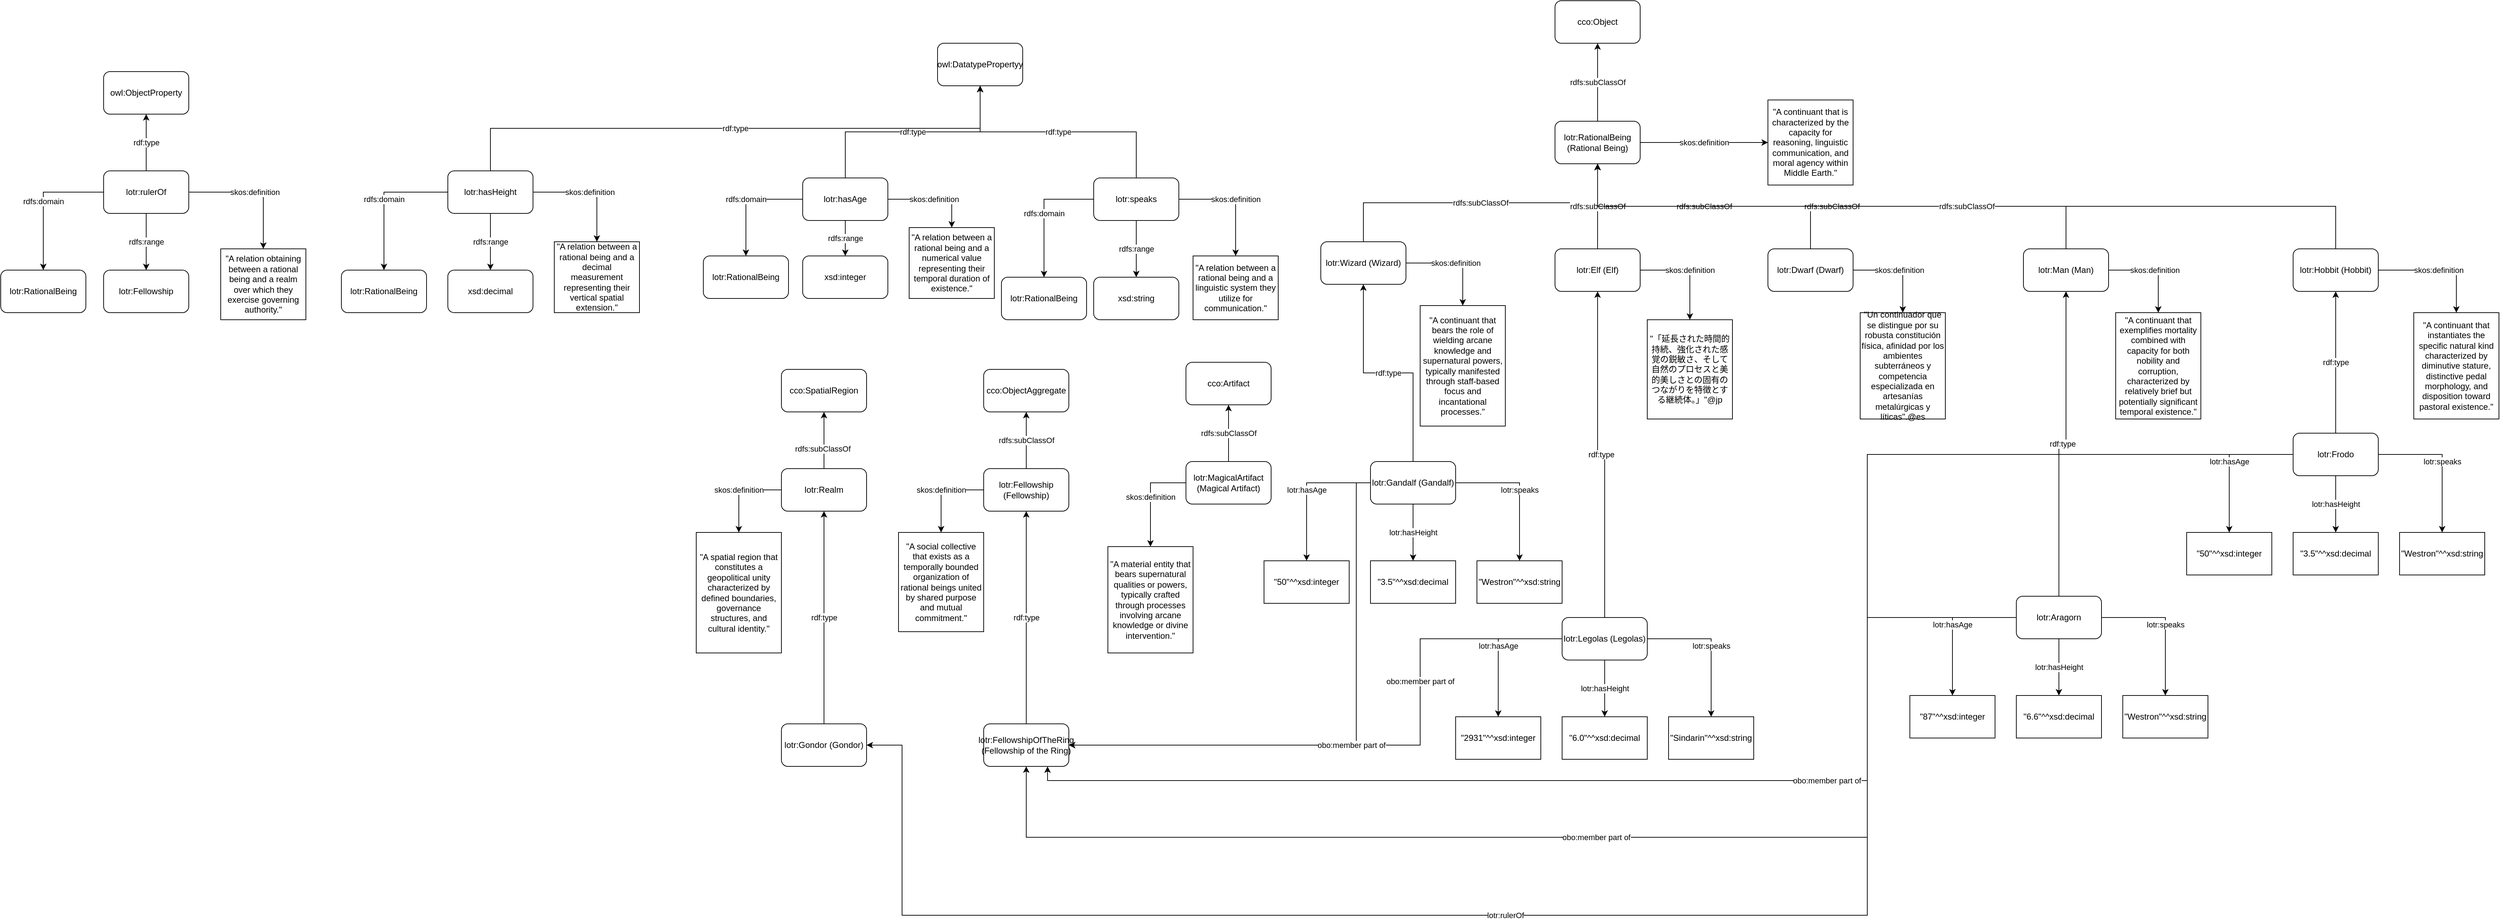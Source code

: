 <mxfile version="28.0.6">
  <diagram name="Page-1" id="mm6VfMoU3egLx-968ERl">
    <mxGraphModel dx="3962" dy="845" grid="1" gridSize="10" guides="1" tooltips="1" connect="1" arrows="1" fold="1" page="1" pageScale="1" pageWidth="850" pageHeight="1100" math="0" shadow="0">
      <root>
        <mxCell id="0" />
        <mxCell id="1" parent="0" />
        <mxCell id="GFoEZNSDL_4xpxpBIgon-6" value="rdfs:subClassOf" style="edgeStyle=orthogonalEdgeStyle;rounded=0;orthogonalLoop=1;jettySize=auto;html=1;entryX=0.5;entryY=1;entryDx=0;entryDy=0;" parent="1" source="GFoEZNSDL_4xpxpBIgon-5" target="GFoEZNSDL_4xpxpBIgon-37" edge="1">
          <mxGeometry relative="1" as="geometry">
            <mxPoint x="340" y="170" as="targetPoint" />
          </mxGeometry>
        </mxCell>
        <mxCell id="GFoEZNSDL_4xpxpBIgon-55" value="skos:definition" style="edgeStyle=orthogonalEdgeStyle;rounded=0;orthogonalLoop=1;jettySize=auto;html=1;entryX=0;entryY=0.5;entryDx=0;entryDy=0;" parent="1" source="GFoEZNSDL_4xpxpBIgon-5" target="GFoEZNSDL_4xpxpBIgon-56" edge="1">
          <mxGeometry relative="1" as="geometry">
            <mxPoint x="550" y="280" as="targetPoint" />
          </mxGeometry>
        </mxCell>
        <mxCell id="GFoEZNSDL_4xpxpBIgon-5" value="lotr:RationalBeing (Rational Being)" style="rounded=1;whiteSpace=wrap;html=1;" parent="1" vertex="1">
          <mxGeometry x="280" y="250" width="120" height="60" as="geometry" />
        </mxCell>
        <mxCell id="GFoEZNSDL_4xpxpBIgon-16" value="rdfs:subClassOf" style="edgeStyle=orthogonalEdgeStyle;rounded=0;orthogonalLoop=1;jettySize=auto;html=1;exitX=0.5;exitY=0;exitDx=0;exitDy=0;entryX=0.5;entryY=1;entryDx=0;entryDy=0;" parent="1" source="GFoEZNSDL_4xpxpBIgon-11" target="GFoEZNSDL_4xpxpBIgon-5" edge="1">
          <mxGeometry relative="1" as="geometry" />
        </mxCell>
        <mxCell id="GFoEZNSDL_4xpxpBIgon-58" value="skos:definition" style="edgeStyle=orthogonalEdgeStyle;rounded=0;orthogonalLoop=1;jettySize=auto;html=1;exitX=1;exitY=0.5;exitDx=0;exitDy=0;entryX=0.5;entryY=0;entryDx=0;entryDy=0;" parent="1" source="GFoEZNSDL_4xpxpBIgon-11" target="GFoEZNSDL_4xpxpBIgon-57" edge="1">
          <mxGeometry relative="1" as="geometry" />
        </mxCell>
        <mxCell id="GFoEZNSDL_4xpxpBIgon-11" value="lotr:Wizard (Wizard)" style="rounded=1;whiteSpace=wrap;html=1;" parent="1" vertex="1">
          <mxGeometry x="-50" y="420" width="120" height="60" as="geometry" />
        </mxCell>
        <mxCell id="GFoEZNSDL_4xpxpBIgon-15" value="rdfs:subClassOf" style="edgeStyle=orthogonalEdgeStyle;rounded=0;orthogonalLoop=1;jettySize=auto;html=1;exitX=0.5;exitY=0;exitDx=0;exitDy=0;entryX=0.5;entryY=1;entryDx=0;entryDy=0;" parent="1" source="GFoEZNSDL_4xpxpBIgon-13" target="GFoEZNSDL_4xpxpBIgon-5" edge="1">
          <mxGeometry relative="1" as="geometry" />
        </mxCell>
        <mxCell id="GFoEZNSDL_4xpxpBIgon-60" value="skos:definition" style="edgeStyle=orthogonalEdgeStyle;rounded=0;orthogonalLoop=1;jettySize=auto;html=1;exitX=1;exitY=0.5;exitDx=0;exitDy=0;entryX=0.5;entryY=0;entryDx=0;entryDy=0;" parent="1" source="GFoEZNSDL_4xpxpBIgon-13" target="GFoEZNSDL_4xpxpBIgon-59" edge="1">
          <mxGeometry relative="1" as="geometry" />
        </mxCell>
        <mxCell id="GFoEZNSDL_4xpxpBIgon-171" value="rdf:type" style="edgeStyle=orthogonalEdgeStyle;rounded=0;orthogonalLoop=1;jettySize=auto;html=1;exitX=0.5;exitY=0;exitDx=0;exitDy=0;entryX=0.5;entryY=1;entryDx=0;entryDy=0;" parent="1" source="GFoEZNSDL_4xpxpBIgon-152" target="GFoEZNSDL_4xpxpBIgon-13" edge="1">
          <mxGeometry relative="1" as="geometry" />
        </mxCell>
        <mxCell id="GFoEZNSDL_4xpxpBIgon-13" value="lotr:Elf (Elf)" style="rounded=1;whiteSpace=wrap;html=1;" parent="1" vertex="1">
          <mxGeometry x="280" y="430" width="120" height="60" as="geometry" />
        </mxCell>
        <mxCell id="GFoEZNSDL_4xpxpBIgon-24" value="rdfs:subClassOf" style="edgeStyle=orthogonalEdgeStyle;rounded=0;orthogonalLoop=1;jettySize=auto;html=1;exitX=0.5;exitY=0;exitDx=0;exitDy=0;entryX=0.5;entryY=1;entryDx=0;entryDy=0;" parent="1" source="GFoEZNSDL_4xpxpBIgon-18" target="GFoEZNSDL_4xpxpBIgon-5" edge="1">
          <mxGeometry relative="1" as="geometry" />
        </mxCell>
        <mxCell id="GFoEZNSDL_4xpxpBIgon-62" value="skos:definition" style="edgeStyle=orthogonalEdgeStyle;rounded=0;orthogonalLoop=1;jettySize=auto;html=1;exitX=1;exitY=0.5;exitDx=0;exitDy=0;entryX=0.5;entryY=0;entryDx=0;entryDy=0;" parent="1" source="GFoEZNSDL_4xpxpBIgon-18" target="GFoEZNSDL_4xpxpBIgon-61" edge="1">
          <mxGeometry relative="1" as="geometry" />
        </mxCell>
        <mxCell id="GFoEZNSDL_4xpxpBIgon-18" value="lotr:Dwarf (Dwarf)" style="rounded=1;whiteSpace=wrap;html=1;" parent="1" vertex="1">
          <mxGeometry x="580" y="430" width="120" height="60" as="geometry" />
        </mxCell>
        <mxCell id="GFoEZNSDL_4xpxpBIgon-25" value="rdfs:subClassOf" style="edgeStyle=orthogonalEdgeStyle;rounded=0;orthogonalLoop=1;jettySize=auto;html=1;exitX=0.5;exitY=0;exitDx=0;exitDy=0;entryX=0.5;entryY=1;entryDx=0;entryDy=0;" parent="1" source="GFoEZNSDL_4xpxpBIgon-19" target="GFoEZNSDL_4xpxpBIgon-5" edge="1">
          <mxGeometry relative="1" as="geometry" />
        </mxCell>
        <mxCell id="GFoEZNSDL_4xpxpBIgon-66" value="skos:definition" style="edgeStyle=orthogonalEdgeStyle;rounded=0;orthogonalLoop=1;jettySize=auto;html=1;exitX=1;exitY=0.5;exitDx=0;exitDy=0;entryX=0.5;entryY=0;entryDx=0;entryDy=0;" parent="1" source="GFoEZNSDL_4xpxpBIgon-19" target="GFoEZNSDL_4xpxpBIgon-63" edge="1">
          <mxGeometry relative="1" as="geometry" />
        </mxCell>
        <mxCell id="GFoEZNSDL_4xpxpBIgon-173" value="rdf:type" style="edgeStyle=orthogonalEdgeStyle;rounded=0;orthogonalLoop=1;jettySize=auto;html=1;exitX=0.5;exitY=0;exitDx=0;exitDy=0;entryX=0.5;entryY=1;entryDx=0;entryDy=0;" parent="1" source="GFoEZNSDL_4xpxpBIgon-138" target="GFoEZNSDL_4xpxpBIgon-19" edge="1">
          <mxGeometry relative="1" as="geometry" />
        </mxCell>
        <mxCell id="GFoEZNSDL_4xpxpBIgon-19" value="lotr:Man (Man)" style="rounded=1;whiteSpace=wrap;html=1;" parent="1" vertex="1">
          <mxGeometry x="940" y="430" width="120" height="60" as="geometry" />
        </mxCell>
        <mxCell id="GFoEZNSDL_4xpxpBIgon-40" value="rdfs:subClassOf" style="edgeStyle=orthogonalEdgeStyle;rounded=0;orthogonalLoop=1;jettySize=auto;html=1;" parent="1" source="GFoEZNSDL_4xpxpBIgon-20" target="GFoEZNSDL_4xpxpBIgon-39" edge="1">
          <mxGeometry relative="1" as="geometry" />
        </mxCell>
        <mxCell id="GFoEZNSDL_4xpxpBIgon-72" value="skos:definition" style="edgeStyle=orthogonalEdgeStyle;rounded=0;orthogonalLoop=1;jettySize=auto;html=1;exitX=0;exitY=0.5;exitDx=0;exitDy=0;entryX=0.5;entryY=0;entryDx=0;entryDy=0;" parent="1" source="GFoEZNSDL_4xpxpBIgon-20" target="GFoEZNSDL_4xpxpBIgon-70" edge="1">
          <mxGeometry relative="1" as="geometry" />
        </mxCell>
        <mxCell id="GFoEZNSDL_4xpxpBIgon-164" value="rdf:type" style="edgeStyle=orthogonalEdgeStyle;rounded=0;orthogonalLoop=1;jettySize=auto;html=1;" parent="1" source="GFoEZNSDL_4xpxpBIgon-163" target="GFoEZNSDL_4xpxpBIgon-20" edge="1">
          <mxGeometry relative="1" as="geometry" />
        </mxCell>
        <mxCell id="GFoEZNSDL_4xpxpBIgon-20" value="lotr:Fellowship (Fellowship)" style="rounded=1;whiteSpace=wrap;html=1;" parent="1" vertex="1">
          <mxGeometry x="-525" y="740" width="120" height="60" as="geometry" />
        </mxCell>
        <mxCell id="GFoEZNSDL_4xpxpBIgon-42" value="rdfs:subClassOf" style="edgeStyle=orthogonalEdgeStyle;rounded=0;orthogonalLoop=1;jettySize=auto;html=1;" parent="1" source="GFoEZNSDL_4xpxpBIgon-21" target="GFoEZNSDL_4xpxpBIgon-41" edge="1">
          <mxGeometry relative="1" as="geometry" />
        </mxCell>
        <mxCell id="GFoEZNSDL_4xpxpBIgon-74" value="skos:definition" style="edgeStyle=orthogonalEdgeStyle;rounded=0;orthogonalLoop=1;jettySize=auto;html=1;exitX=0;exitY=0.5;exitDx=0;exitDy=0;entryX=0.5;entryY=0;entryDx=0;entryDy=0;" parent="1" source="GFoEZNSDL_4xpxpBIgon-21" target="GFoEZNSDL_4xpxpBIgon-73" edge="1">
          <mxGeometry relative="1" as="geometry" />
        </mxCell>
        <mxCell id="GFoEZNSDL_4xpxpBIgon-21" value="lotr:MagicalArtifact (Magical Artifact)" style="rounded=1;whiteSpace=wrap;html=1;" parent="1" vertex="1">
          <mxGeometry x="-240" y="730" width="120" height="60" as="geometry" />
        </mxCell>
        <mxCell id="GFoEZNSDL_4xpxpBIgon-85" value="skos:definition" style="edgeStyle=orthogonalEdgeStyle;rounded=0;orthogonalLoop=1;jettySize=auto;html=1;" parent="1" source="GFoEZNSDL_4xpxpBIgon-26" target="GFoEZNSDL_4xpxpBIgon-84" edge="1">
          <mxGeometry relative="1" as="geometry" />
        </mxCell>
        <mxCell id="GFoEZNSDL_4xpxpBIgon-107" value="rdfs:range" style="edgeStyle=orthogonalEdgeStyle;rounded=0;orthogonalLoop=1;jettySize=auto;html=1;" parent="1" source="GFoEZNSDL_4xpxpBIgon-26" target="GFoEZNSDL_4xpxpBIgon-106" edge="1">
          <mxGeometry relative="1" as="geometry" />
        </mxCell>
        <mxCell id="GFoEZNSDL_4xpxpBIgon-108" value="rdfs:domain" style="edgeStyle=orthogonalEdgeStyle;rounded=0;orthogonalLoop=1;jettySize=auto;html=1;exitX=0;exitY=0.5;exitDx=0;exitDy=0;entryX=0.5;entryY=0;entryDx=0;entryDy=0;" parent="1" source="GFoEZNSDL_4xpxpBIgon-26" target="GFoEZNSDL_4xpxpBIgon-105" edge="1">
          <mxGeometry relative="1" as="geometry" />
        </mxCell>
        <mxCell id="GFoEZNSDL_4xpxpBIgon-110" value="rdf:type" style="edgeStyle=orthogonalEdgeStyle;rounded=0;orthogonalLoop=1;jettySize=auto;html=1;exitX=0.5;exitY=0;exitDx=0;exitDy=0;entryX=0.5;entryY=1;entryDx=0;entryDy=0;" parent="1" source="GFoEZNSDL_4xpxpBIgon-26" target="GFoEZNSDL_4xpxpBIgon-27" edge="1">
          <mxGeometry relative="1" as="geometry" />
        </mxCell>
        <mxCell id="GFoEZNSDL_4xpxpBIgon-26" value="lotr:hasAge" style="rounded=1;whiteSpace=wrap;html=1;" parent="1" vertex="1">
          <mxGeometry x="-780" y="330" width="120" height="60" as="geometry" />
        </mxCell>
        <mxCell id="GFoEZNSDL_4xpxpBIgon-27" value="owl:DatatypePropertyy" style="rounded=1;whiteSpace=wrap;html=1;" parent="1" vertex="1">
          <mxGeometry x="-590" y="140" width="120" height="60" as="geometry" />
        </mxCell>
        <mxCell id="GFoEZNSDL_4xpxpBIgon-30" value="rdf:type" style="edgeStyle=orthogonalEdgeStyle;rounded=0;orthogonalLoop=1;jettySize=auto;html=1;exitX=0.5;exitY=0;exitDx=0;exitDy=0;entryX=0.5;entryY=1;entryDx=0;entryDy=0;" parent="1" source="GFoEZNSDL_4xpxpBIgon-29" target="GFoEZNSDL_4xpxpBIgon-27" edge="1">
          <mxGeometry relative="1" as="geometry" />
        </mxCell>
        <mxCell id="GFoEZNSDL_4xpxpBIgon-95" value="skos:definition" style="edgeStyle=orthogonalEdgeStyle;rounded=0;orthogonalLoop=1;jettySize=auto;html=1;" parent="1" source="GFoEZNSDL_4xpxpBIgon-29" target="GFoEZNSDL_4xpxpBIgon-90" edge="1">
          <mxGeometry relative="1" as="geometry" />
        </mxCell>
        <mxCell id="GFoEZNSDL_4xpxpBIgon-102" value="rdfs:domain" style="edgeStyle=orthogonalEdgeStyle;rounded=0;orthogonalLoop=1;jettySize=auto;html=1;exitX=0;exitY=0.5;exitDx=0;exitDy=0;entryX=0.5;entryY=0;entryDx=0;entryDy=0;" parent="1" source="GFoEZNSDL_4xpxpBIgon-29" target="GFoEZNSDL_4xpxpBIgon-100" edge="1">
          <mxGeometry relative="1" as="geometry" />
        </mxCell>
        <mxCell id="GFoEZNSDL_4xpxpBIgon-104" value="rdfs:range" style="edgeStyle=orthogonalEdgeStyle;rounded=0;orthogonalLoop=1;jettySize=auto;html=1;" parent="1" source="GFoEZNSDL_4xpxpBIgon-29" target="GFoEZNSDL_4xpxpBIgon-103" edge="1">
          <mxGeometry relative="1" as="geometry" />
        </mxCell>
        <mxCell id="GFoEZNSDL_4xpxpBIgon-29" value="lotr:hasHeight" style="rounded=1;whiteSpace=wrap;html=1;" parent="1" vertex="1">
          <mxGeometry x="-1280" y="320" width="120" height="60" as="geometry" />
        </mxCell>
        <mxCell id="GFoEZNSDL_4xpxpBIgon-32" value="rdf:type" style="edgeStyle=orthogonalEdgeStyle;rounded=0;orthogonalLoop=1;jettySize=auto;html=1;exitX=0.5;exitY=0;exitDx=0;exitDy=0;entryX=0.5;entryY=1;entryDx=0;entryDy=0;" parent="1" source="GFoEZNSDL_4xpxpBIgon-31" target="GFoEZNSDL_4xpxpBIgon-27" edge="1">
          <mxGeometry relative="1" as="geometry" />
        </mxCell>
        <mxCell id="GFoEZNSDL_4xpxpBIgon-97" value="skos:definition" style="edgeStyle=orthogonalEdgeStyle;rounded=0;orthogonalLoop=1;jettySize=auto;html=1;" parent="1" source="GFoEZNSDL_4xpxpBIgon-31" target="GFoEZNSDL_4xpxpBIgon-91" edge="1">
          <mxGeometry relative="1" as="geometry" />
        </mxCell>
        <mxCell id="GFoEZNSDL_4xpxpBIgon-112" value="rdfs:range" style="edgeStyle=orthogonalEdgeStyle;rounded=0;orthogonalLoop=1;jettySize=auto;html=1;" parent="1" source="GFoEZNSDL_4xpxpBIgon-31" target="GFoEZNSDL_4xpxpBIgon-111" edge="1">
          <mxGeometry relative="1" as="geometry" />
        </mxCell>
        <mxCell id="GFoEZNSDL_4xpxpBIgon-114" value="rdfs:domain" style="edgeStyle=orthogonalEdgeStyle;rounded=0;orthogonalLoop=1;jettySize=auto;html=1;" parent="1" source="GFoEZNSDL_4xpxpBIgon-31" target="GFoEZNSDL_4xpxpBIgon-113" edge="1">
          <mxGeometry relative="1" as="geometry" />
        </mxCell>
        <mxCell id="GFoEZNSDL_4xpxpBIgon-31" value="lotr:speaks" style="rounded=1;whiteSpace=wrap;html=1;" parent="1" vertex="1">
          <mxGeometry x="-370" y="330" width="120" height="60" as="geometry" />
        </mxCell>
        <mxCell id="GFoEZNSDL_4xpxpBIgon-35" value="owl:ObjectProperty" style="rounded=1;whiteSpace=wrap;html=1;" parent="1" vertex="1">
          <mxGeometry x="-1765" y="180" width="120" height="60" as="geometry" />
        </mxCell>
        <mxCell id="GFoEZNSDL_4xpxpBIgon-37" value="cco:Object" style="rounded=1;whiteSpace=wrap;html=1;" parent="1" vertex="1">
          <mxGeometry x="280" y="80" width="120" height="60" as="geometry" />
        </mxCell>
        <mxCell id="GFoEZNSDL_4xpxpBIgon-39" value="cco:ObjectAggregate" style="rounded=1;whiteSpace=wrap;html=1;" parent="1" vertex="1">
          <mxGeometry x="-525" y="600" width="120" height="60" as="geometry" />
        </mxCell>
        <mxCell id="GFoEZNSDL_4xpxpBIgon-41" value="cco:Artifact" style="rounded=1;whiteSpace=wrap;html=1;" parent="1" vertex="1">
          <mxGeometry x="-240" y="590" width="120" height="60" as="geometry" />
        </mxCell>
        <mxCell id="GFoEZNSDL_4xpxpBIgon-44" value="rdf:type" style="edgeStyle=orthogonalEdgeStyle;rounded=0;orthogonalLoop=1;jettySize=auto;html=1;" parent="1" source="GFoEZNSDL_4xpxpBIgon-43" target="GFoEZNSDL_4xpxpBIgon-35" edge="1">
          <mxGeometry relative="1" as="geometry" />
        </mxCell>
        <mxCell id="GFoEZNSDL_4xpxpBIgon-94" value="skos:definition" style="edgeStyle=orthogonalEdgeStyle;rounded=0;orthogonalLoop=1;jettySize=auto;html=1;" parent="1" source="GFoEZNSDL_4xpxpBIgon-43" target="GFoEZNSDL_4xpxpBIgon-93" edge="1">
          <mxGeometry relative="1" as="geometry" />
        </mxCell>
        <mxCell id="GFoEZNSDL_4xpxpBIgon-116" value="rdfs:domain" style="edgeStyle=orthogonalEdgeStyle;rounded=0;orthogonalLoop=1;jettySize=auto;html=1;" parent="1" source="GFoEZNSDL_4xpxpBIgon-43" target="GFoEZNSDL_4xpxpBIgon-115" edge="1">
          <mxGeometry relative="1" as="geometry" />
        </mxCell>
        <mxCell id="GFoEZNSDL_4xpxpBIgon-118" value="rdfs:range" style="edgeStyle=orthogonalEdgeStyle;rounded=0;orthogonalLoop=1;jettySize=auto;html=1;" parent="1" source="GFoEZNSDL_4xpxpBIgon-43" target="GFoEZNSDL_4xpxpBIgon-117" edge="1">
          <mxGeometry relative="1" as="geometry" />
        </mxCell>
        <mxCell id="GFoEZNSDL_4xpxpBIgon-43" value="lotr:rulerOf" style="rounded=1;whiteSpace=wrap;html=1;" parent="1" vertex="1">
          <mxGeometry x="-1765" y="320" width="120" height="60" as="geometry" />
        </mxCell>
        <mxCell id="GFoEZNSDL_4xpxpBIgon-47" value="rdfs:subClassOf" style="edgeStyle=orthogonalEdgeStyle;rounded=0;orthogonalLoop=1;jettySize=auto;html=1;exitX=0.5;exitY=0;exitDx=0;exitDy=0;entryX=0.5;entryY=1;entryDx=0;entryDy=0;" parent="1" source="GFoEZNSDL_4xpxpBIgon-45" target="GFoEZNSDL_4xpxpBIgon-5" edge="1">
          <mxGeometry relative="1" as="geometry" />
        </mxCell>
        <mxCell id="GFoEZNSDL_4xpxpBIgon-68" value="skos:definition" style="edgeStyle=orthogonalEdgeStyle;rounded=0;orthogonalLoop=1;jettySize=auto;html=1;exitX=1;exitY=0.5;exitDx=0;exitDy=0;entryX=0.5;entryY=0;entryDx=0;entryDy=0;" parent="1" source="GFoEZNSDL_4xpxpBIgon-45" target="GFoEZNSDL_4xpxpBIgon-67" edge="1">
          <mxGeometry relative="1" as="geometry" />
        </mxCell>
        <mxCell id="GFoEZNSDL_4xpxpBIgon-45" value="lotr:Hobbit (Hobbit)" style="rounded=1;whiteSpace=wrap;html=1;" parent="1" vertex="1">
          <mxGeometry x="1320" y="430" width="120" height="60" as="geometry" />
        </mxCell>
        <mxCell id="GFoEZNSDL_4xpxpBIgon-50" value="rdf:type" style="edgeStyle=orthogonalEdgeStyle;rounded=0;orthogonalLoop=1;jettySize=auto;html=1;" parent="1" source="GFoEZNSDL_4xpxpBIgon-48" target="GFoEZNSDL_4xpxpBIgon-45" edge="1">
          <mxGeometry relative="1" as="geometry" />
        </mxCell>
        <mxCell id="GFoEZNSDL_4xpxpBIgon-122" value="lotr:hasAge" style="edgeStyle=orthogonalEdgeStyle;rounded=0;orthogonalLoop=1;jettySize=auto;html=1;" parent="1" source="GFoEZNSDL_4xpxpBIgon-48" target="GFoEZNSDL_4xpxpBIgon-121" edge="1">
          <mxGeometry relative="1" as="geometry" />
        </mxCell>
        <mxCell id="GFoEZNSDL_4xpxpBIgon-124" value="lotr:hasHeight" style="edgeStyle=orthogonalEdgeStyle;rounded=0;orthogonalLoop=1;jettySize=auto;html=1;entryX=0.5;entryY=0;entryDx=0;entryDy=0;" parent="1" source="GFoEZNSDL_4xpxpBIgon-48" target="GFoEZNSDL_4xpxpBIgon-125" edge="1">
          <mxGeometry relative="1" as="geometry">
            <mxPoint x="1380" y="830" as="targetPoint" />
          </mxGeometry>
        </mxCell>
        <mxCell id="GFoEZNSDL_4xpxpBIgon-127" value="lotr:speaks" style="edgeStyle=orthogonalEdgeStyle;rounded=0;orthogonalLoop=1;jettySize=auto;html=1;" parent="1" source="GFoEZNSDL_4xpxpBIgon-48" target="GFoEZNSDL_4xpxpBIgon-126" edge="1">
          <mxGeometry relative="1" as="geometry" />
        </mxCell>
        <mxCell id="GFoEZNSDL_4xpxpBIgon-179" value="obo:member part of" style="edgeStyle=orthogonalEdgeStyle;rounded=0;orthogonalLoop=1;jettySize=auto;html=1;exitX=0;exitY=0.5;exitDx=0;exitDy=0;entryX=0.75;entryY=1;entryDx=0;entryDy=0;" parent="1" source="GFoEZNSDL_4xpxpBIgon-48" target="GFoEZNSDL_4xpxpBIgon-163" edge="1">
          <mxGeometry relative="1" as="geometry">
            <mxPoint x="-120" y="1240" as="targetPoint" />
            <Array as="points">
              <mxPoint x="720" y="720" />
              <mxPoint x="720" y="1180" />
              <mxPoint x="-435" y="1180" />
            </Array>
          </mxGeometry>
        </mxCell>
        <mxCell id="GFoEZNSDL_4xpxpBIgon-48" value="lotr:Frodo" style="rounded=1;whiteSpace=wrap;html=1;" parent="1" vertex="1">
          <mxGeometry x="1320" y="690" width="120" height="60" as="geometry" />
        </mxCell>
        <mxCell id="GFoEZNSDL_4xpxpBIgon-56" value="&quot;A continuant that is characterized by the capacity for reasoning, linguistic communication, and moral agency within Middle Earth.&quot;" style="rounded=0;whiteSpace=wrap;html=1;" parent="1" vertex="1">
          <mxGeometry x="580" y="220" width="120" height="120" as="geometry" />
        </mxCell>
        <mxCell id="GFoEZNSDL_4xpxpBIgon-57" value="&quot;A continuant that bears the role of wielding arcane knowledge and supernatural powers, typically manifested through staff-based focus and incantational processes.&quot;" style="rounded=0;whiteSpace=wrap;html=1;" parent="1" vertex="1">
          <mxGeometry x="90" y="510" width="120" height="170" as="geometry" />
        </mxCell>
        <mxCell id="GFoEZNSDL_4xpxpBIgon-59" value="&quot;「延長された時間的持続、強化された感覚の鋭敏さ、そして自然のプロセスと美的美しさとの固有のつながりを特徴とする継続体。」&quot;@jp" style="rounded=0;whiteSpace=wrap;html=1;" parent="1" vertex="1">
          <mxGeometry x="410" y="530" width="120" height="140" as="geometry" />
        </mxCell>
        <mxCell id="GFoEZNSDL_4xpxpBIgon-61" value="&quot;Un continuador que se distingue por su robusta constitución física, afinidad por los ambientes subterráneos y competencia especializada en artesanías metalúrgicas y líticas&quot;.@es" style="rounded=0;whiteSpace=wrap;html=1;" parent="1" vertex="1">
          <mxGeometry x="710" y="520" width="120" height="150" as="geometry" />
        </mxCell>
        <mxCell id="GFoEZNSDL_4xpxpBIgon-63" value="&quot;A continuant that exemplifies mortality combined with capacity for both nobility and corruption, characterized by relatively brief but potentially significant temporal existence.&quot;" style="rounded=0;whiteSpace=wrap;html=1;" parent="1" vertex="1">
          <mxGeometry x="1070" y="520" width="120" height="150" as="geometry" />
        </mxCell>
        <mxCell id="GFoEZNSDL_4xpxpBIgon-67" value="&quot;A continuant that instantiates the specific natural kind characterized by diminutive stature, distinctive pedal morphology, and disposition toward pastoral existence.&quot;" style="rounded=0;whiteSpace=wrap;html=1;" parent="1" vertex="1">
          <mxGeometry x="1490" y="520" width="120" height="150" as="geometry" />
        </mxCell>
        <mxCell id="GFoEZNSDL_4xpxpBIgon-70" value="&quot;A social collective that exists as a temporally bounded organization of rational beings united by shared purpose and mutual commitment.&quot;" style="rounded=0;whiteSpace=wrap;html=1;" parent="1" vertex="1">
          <mxGeometry x="-645" y="830" width="120" height="140" as="geometry" />
        </mxCell>
        <mxCell id="GFoEZNSDL_4xpxpBIgon-73" value="&quot;A material entity that bears supernatural qualities or powers, typically crafted through processes involving arcane knowledge or divine intervention.&quot;" style="rounded=0;whiteSpace=wrap;html=1;" parent="1" vertex="1">
          <mxGeometry x="-350" y="850" width="120" height="150" as="geometry" />
        </mxCell>
        <mxCell id="GFoEZNSDL_4xpxpBIgon-75" value="cco:SpatialRegion" style="rounded=1;whiteSpace=wrap;html=1;" parent="1" vertex="1">
          <mxGeometry x="-810" y="600" width="120" height="60" as="geometry" />
        </mxCell>
        <mxCell id="GFoEZNSDL_4xpxpBIgon-77" value="" style="edgeStyle=orthogonalEdgeStyle;rounded=0;orthogonalLoop=1;jettySize=auto;html=1;" parent="1" source="GFoEZNSDL_4xpxpBIgon-76" target="GFoEZNSDL_4xpxpBIgon-75" edge="1">
          <mxGeometry relative="1" as="geometry" />
        </mxCell>
        <mxCell id="GFoEZNSDL_4xpxpBIgon-78" value="rdfs:subClassOf" style="edgeLabel;html=1;align=center;verticalAlign=middle;resizable=0;points=[];" parent="GFoEZNSDL_4xpxpBIgon-77" vertex="1" connectable="0">
          <mxGeometry x="-0.3" y="2" relative="1" as="geometry">
            <mxPoint as="offset" />
          </mxGeometry>
        </mxCell>
        <mxCell id="GFoEZNSDL_4xpxpBIgon-80" value="skos:definition" style="edgeStyle=orthogonalEdgeStyle;rounded=0;orthogonalLoop=1;jettySize=auto;html=1;exitX=0;exitY=0.5;exitDx=0;exitDy=0;entryX=0.5;entryY=0;entryDx=0;entryDy=0;" parent="1" source="GFoEZNSDL_4xpxpBIgon-76" target="GFoEZNSDL_4xpxpBIgon-81" edge="1">
          <mxGeometry relative="1" as="geometry">
            <mxPoint x="-860" y="850" as="targetPoint" />
          </mxGeometry>
        </mxCell>
        <mxCell id="GFoEZNSDL_4xpxpBIgon-168" value="rdf:type" style="edgeStyle=orthogonalEdgeStyle;rounded=0;orthogonalLoop=1;jettySize=auto;html=1;" parent="1" source="GFoEZNSDL_4xpxpBIgon-165" target="GFoEZNSDL_4xpxpBIgon-76" edge="1">
          <mxGeometry relative="1" as="geometry" />
        </mxCell>
        <mxCell id="GFoEZNSDL_4xpxpBIgon-76" value="lotr:Realm" style="rounded=1;whiteSpace=wrap;html=1;" parent="1" vertex="1">
          <mxGeometry x="-810" y="740" width="120" height="60" as="geometry" />
        </mxCell>
        <mxCell id="GFoEZNSDL_4xpxpBIgon-81" value="&quot;A spatial region that constitutes a geopolitical unity characterized by defined boundaries, governance structures, and cultural identity.&quot;" style="rounded=0;whiteSpace=wrap;html=1;" parent="1" vertex="1">
          <mxGeometry x="-930" y="830" width="120" height="170" as="geometry" />
        </mxCell>
        <mxCell id="GFoEZNSDL_4xpxpBIgon-84" value="&quot;A relation between a rational being and a numerical value representing their temporal duration of existence.&quot;" style="rounded=0;whiteSpace=wrap;html=1;" parent="1" vertex="1">
          <mxGeometry x="-630" y="400" width="120" height="100" as="geometry" />
        </mxCell>
        <mxCell id="GFoEZNSDL_4xpxpBIgon-90" value="&quot;A relation between a rational being and a decimal measurement representing their vertical spatial extension.&quot;" style="rounded=0;whiteSpace=wrap;html=1;" parent="1" vertex="1">
          <mxGeometry x="-1130" y="420" width="120" height="100" as="geometry" />
        </mxCell>
        <mxCell id="GFoEZNSDL_4xpxpBIgon-91" value="&quot;A relation between a rational being and a linguistic system they utilize for communication.&quot;" style="rounded=0;whiteSpace=wrap;html=1;" parent="1" vertex="1">
          <mxGeometry x="-230" y="440" width="120" height="90" as="geometry" />
        </mxCell>
        <mxCell id="GFoEZNSDL_4xpxpBIgon-93" value="&quot;A relation obtaining between a rational being and a realm over which they exercise governing authority.&quot;" style="rounded=0;whiteSpace=wrap;html=1;" parent="1" vertex="1">
          <mxGeometry x="-1600" y="430" width="120" height="100" as="geometry" />
        </mxCell>
        <mxCell id="GFoEZNSDL_4xpxpBIgon-100" value="lotr:RationalBeing" style="rounded=1;whiteSpace=wrap;html=1;" parent="1" vertex="1">
          <mxGeometry x="-1430" y="460" width="120" height="60" as="geometry" />
        </mxCell>
        <mxCell id="GFoEZNSDL_4xpxpBIgon-103" value="xsd:decimal" style="rounded=1;whiteSpace=wrap;html=1;" parent="1" vertex="1">
          <mxGeometry x="-1280" y="460" width="120" height="60" as="geometry" />
        </mxCell>
        <mxCell id="GFoEZNSDL_4xpxpBIgon-105" value="lotr:RationalBeing" style="rounded=1;whiteSpace=wrap;html=1;" parent="1" vertex="1">
          <mxGeometry x="-920" y="440" width="120" height="60" as="geometry" />
        </mxCell>
        <mxCell id="GFoEZNSDL_4xpxpBIgon-106" value="xsd:integer" style="rounded=1;whiteSpace=wrap;html=1;" parent="1" vertex="1">
          <mxGeometry x="-780" y="440" width="120" height="60" as="geometry" />
        </mxCell>
        <mxCell id="GFoEZNSDL_4xpxpBIgon-111" value="xsd:string" style="rounded=1;whiteSpace=wrap;html=1;" parent="1" vertex="1">
          <mxGeometry x="-370" y="470" width="120" height="60" as="geometry" />
        </mxCell>
        <mxCell id="GFoEZNSDL_4xpxpBIgon-113" value="lotr:RationalBeing" style="rounded=1;whiteSpace=wrap;html=1;" parent="1" vertex="1">
          <mxGeometry x="-500" y="470" width="120" height="60" as="geometry" />
        </mxCell>
        <mxCell id="GFoEZNSDL_4xpxpBIgon-115" value="lotr:RationalBeing" style="rounded=1;whiteSpace=wrap;html=1;" parent="1" vertex="1">
          <mxGeometry x="-1910" y="460" width="120" height="60" as="geometry" />
        </mxCell>
        <mxCell id="GFoEZNSDL_4xpxpBIgon-117" value="lotr:Fellowship" style="rounded=1;whiteSpace=wrap;html=1;" parent="1" vertex="1">
          <mxGeometry x="-1765" y="460" width="120" height="60" as="geometry" />
        </mxCell>
        <mxCell id="GFoEZNSDL_4xpxpBIgon-121" value="&quot;50&quot;^^xsd:integer" style="rounded=0;whiteSpace=wrap;html=1;" parent="1" vertex="1">
          <mxGeometry x="1170" y="830" width="120" height="60" as="geometry" />
        </mxCell>
        <mxCell id="GFoEZNSDL_4xpxpBIgon-125" value="&quot;3.5&quot;^^xsd:decimal" style="rounded=0;whiteSpace=wrap;html=1;" parent="1" vertex="1">
          <mxGeometry x="1320" y="830" width="120" height="60" as="geometry" />
        </mxCell>
        <mxCell id="GFoEZNSDL_4xpxpBIgon-126" value="&quot;Westron&quot;^^xsd:string" style="rounded=1;whiteSpace=wrap;html=1;arcSize=0;" parent="1" vertex="1">
          <mxGeometry x="1470" y="830" width="120" height="60" as="geometry" />
        </mxCell>
        <mxCell id="GFoEZNSDL_4xpxpBIgon-135" value="lotr:hasAge" style="edgeStyle=orthogonalEdgeStyle;rounded=0;orthogonalLoop=1;jettySize=auto;html=1;" parent="1" source="GFoEZNSDL_4xpxpBIgon-138" target="GFoEZNSDL_4xpxpBIgon-139" edge="1">
          <mxGeometry relative="1" as="geometry" />
        </mxCell>
        <mxCell id="GFoEZNSDL_4xpxpBIgon-136" value="lotr:hasHeight" style="edgeStyle=orthogonalEdgeStyle;rounded=0;orthogonalLoop=1;jettySize=auto;html=1;entryX=0.5;entryY=0;entryDx=0;entryDy=0;" parent="1" source="GFoEZNSDL_4xpxpBIgon-138" target="GFoEZNSDL_4xpxpBIgon-140" edge="1">
          <mxGeometry relative="1" as="geometry">
            <mxPoint x="990" y="1060" as="targetPoint" />
          </mxGeometry>
        </mxCell>
        <mxCell id="GFoEZNSDL_4xpxpBIgon-137" value="lotr:speaks" style="edgeStyle=orthogonalEdgeStyle;rounded=0;orthogonalLoop=1;jettySize=auto;html=1;" parent="1" source="GFoEZNSDL_4xpxpBIgon-138" target="GFoEZNSDL_4xpxpBIgon-141" edge="1">
          <mxGeometry relative="1" as="geometry" />
        </mxCell>
        <mxCell id="GFoEZNSDL_4xpxpBIgon-175" value="lotr:rulerOf" style="edgeStyle=orthogonalEdgeStyle;rounded=0;orthogonalLoop=1;jettySize=auto;html=1;exitX=0;exitY=0.5;exitDx=0;exitDy=0;entryX=1;entryY=0.5;entryDx=0;entryDy=0;" parent="1" source="GFoEZNSDL_4xpxpBIgon-138" target="GFoEZNSDL_4xpxpBIgon-165" edge="1">
          <mxGeometry relative="1" as="geometry">
            <mxPoint x="-580" y="1310" as="targetPoint" />
            <Array as="points">
              <mxPoint x="720" y="950" />
              <mxPoint x="720" y="1370" />
              <mxPoint x="-640" y="1370" />
              <mxPoint x="-640" y="1130" />
            </Array>
          </mxGeometry>
        </mxCell>
        <mxCell id="GFoEZNSDL_4xpxpBIgon-178" value="obo:member part of" style="edgeStyle=orthogonalEdgeStyle;rounded=0;orthogonalLoop=1;jettySize=auto;html=1;exitX=0;exitY=0.5;exitDx=0;exitDy=0;entryX=0.5;entryY=1;entryDx=0;entryDy=0;" parent="1" source="GFoEZNSDL_4xpxpBIgon-138" target="GFoEZNSDL_4xpxpBIgon-163" edge="1">
          <mxGeometry relative="1" as="geometry">
            <mxPoint x="-120" y="1250" as="targetPoint" />
            <Array as="points">
              <mxPoint x="720" y="950" />
              <mxPoint x="720" y="1260" />
              <mxPoint x="-465" y="1260" />
            </Array>
          </mxGeometry>
        </mxCell>
        <mxCell id="GFoEZNSDL_4xpxpBIgon-138" value="lotr:Aragorn" style="rounded=1;whiteSpace=wrap;html=1;" parent="1" vertex="1">
          <mxGeometry x="930" y="920" width="120" height="60" as="geometry" />
        </mxCell>
        <mxCell id="GFoEZNSDL_4xpxpBIgon-139" value="&quot;87&quot;^^xsd:integer" style="rounded=0;whiteSpace=wrap;html=1;" parent="1" vertex="1">
          <mxGeometry x="780" y="1060" width="120" height="60" as="geometry" />
        </mxCell>
        <mxCell id="GFoEZNSDL_4xpxpBIgon-140" value="&quot;6.6&quot;^^xsd:decimal" style="rounded=0;whiteSpace=wrap;html=1;" parent="1" vertex="1">
          <mxGeometry x="930" y="1060" width="120" height="60" as="geometry" />
        </mxCell>
        <mxCell id="GFoEZNSDL_4xpxpBIgon-141" value="&quot;Westron&quot;^^xsd:string" style="rounded=1;whiteSpace=wrap;html=1;arcSize=0;" parent="1" vertex="1">
          <mxGeometry x="1080" y="1060" width="120" height="60" as="geometry" />
        </mxCell>
        <mxCell id="GFoEZNSDL_4xpxpBIgon-149" value="lotr:hasAge" style="edgeStyle=orthogonalEdgeStyle;rounded=0;orthogonalLoop=1;jettySize=auto;html=1;" parent="1" source="GFoEZNSDL_4xpxpBIgon-152" target="GFoEZNSDL_4xpxpBIgon-153" edge="1">
          <mxGeometry relative="1" as="geometry" />
        </mxCell>
        <mxCell id="GFoEZNSDL_4xpxpBIgon-150" value="lotr:hasHeight" style="edgeStyle=orthogonalEdgeStyle;rounded=0;orthogonalLoop=1;jettySize=auto;html=1;entryX=0.5;entryY=0;entryDx=0;entryDy=0;" parent="1" source="GFoEZNSDL_4xpxpBIgon-152" target="GFoEZNSDL_4xpxpBIgon-154" edge="1">
          <mxGeometry relative="1" as="geometry">
            <mxPoint x="350" y="1090" as="targetPoint" />
          </mxGeometry>
        </mxCell>
        <mxCell id="GFoEZNSDL_4xpxpBIgon-151" value="lotr:speaks" style="edgeStyle=orthogonalEdgeStyle;rounded=0;orthogonalLoop=1;jettySize=auto;html=1;" parent="1" source="GFoEZNSDL_4xpxpBIgon-152" target="GFoEZNSDL_4xpxpBIgon-155" edge="1">
          <mxGeometry relative="1" as="geometry" />
        </mxCell>
        <mxCell id="GFoEZNSDL_4xpxpBIgon-177" value="obo:member part of" style="edgeStyle=orthogonalEdgeStyle;rounded=0;orthogonalLoop=1;jettySize=auto;html=1;exitX=0;exitY=0.5;exitDx=0;exitDy=0;entryX=1;entryY=0.5;entryDx=0;entryDy=0;" parent="1" source="GFoEZNSDL_4xpxpBIgon-152" target="GFoEZNSDL_4xpxpBIgon-163" edge="1">
          <mxGeometry x="-0.385" relative="1" as="geometry">
            <Array as="points">
              <mxPoint x="90" y="980" />
              <mxPoint x="90" y="1130" />
            </Array>
            <mxPoint as="offset" />
          </mxGeometry>
        </mxCell>
        <mxCell id="GFoEZNSDL_4xpxpBIgon-152" value="lotr:Legolas (Legolas)" style="rounded=1;whiteSpace=wrap;html=1;" parent="1" vertex="1">
          <mxGeometry x="290" y="950" width="120" height="60" as="geometry" />
        </mxCell>
        <mxCell id="GFoEZNSDL_4xpxpBIgon-153" value="&quot;2931&quot;^^xsd:integer" style="rounded=0;whiteSpace=wrap;html=1;" parent="1" vertex="1">
          <mxGeometry x="140" y="1090" width="120" height="60" as="geometry" />
        </mxCell>
        <mxCell id="GFoEZNSDL_4xpxpBIgon-154" value="&quot;6.0&quot;^^xsd:decimal" style="rounded=0;whiteSpace=wrap;html=1;" parent="1" vertex="1">
          <mxGeometry x="290" y="1090" width="120" height="60" as="geometry" />
        </mxCell>
        <mxCell id="GFoEZNSDL_4xpxpBIgon-155" value="&quot;Sindarin&quot;^^xsd:string" style="rounded=1;whiteSpace=wrap;html=1;arcSize=0;" parent="1" vertex="1">
          <mxGeometry x="440" y="1090" width="120" height="60" as="geometry" />
        </mxCell>
        <mxCell id="GFoEZNSDL_4xpxpBIgon-156" value="lotr:hasAge" style="edgeStyle=orthogonalEdgeStyle;rounded=0;orthogonalLoop=1;jettySize=auto;html=1;" parent="1" source="GFoEZNSDL_4xpxpBIgon-159" target="GFoEZNSDL_4xpxpBIgon-160" edge="1">
          <mxGeometry relative="1" as="geometry" />
        </mxCell>
        <mxCell id="GFoEZNSDL_4xpxpBIgon-157" value="lotr:hasHeight" style="edgeStyle=orthogonalEdgeStyle;rounded=0;orthogonalLoop=1;jettySize=auto;html=1;entryX=0.5;entryY=0;entryDx=0;entryDy=0;" parent="1" source="GFoEZNSDL_4xpxpBIgon-159" target="GFoEZNSDL_4xpxpBIgon-161" edge="1">
          <mxGeometry relative="1" as="geometry">
            <mxPoint x="80" y="870" as="targetPoint" />
          </mxGeometry>
        </mxCell>
        <mxCell id="GFoEZNSDL_4xpxpBIgon-158" value="lotr:speaks" style="edgeStyle=orthogonalEdgeStyle;rounded=0;orthogonalLoop=1;jettySize=auto;html=1;" parent="1" source="GFoEZNSDL_4xpxpBIgon-159" target="GFoEZNSDL_4xpxpBIgon-162" edge="1">
          <mxGeometry relative="1" as="geometry" />
        </mxCell>
        <mxCell id="GFoEZNSDL_4xpxpBIgon-170" value="rdf:type" style="edgeStyle=orthogonalEdgeStyle;rounded=0;orthogonalLoop=1;jettySize=auto;html=1;exitX=0.5;exitY=0;exitDx=0;exitDy=0;entryX=0.5;entryY=1;entryDx=0;entryDy=0;" parent="1" source="GFoEZNSDL_4xpxpBIgon-159" target="GFoEZNSDL_4xpxpBIgon-11" edge="1">
          <mxGeometry relative="1" as="geometry" />
        </mxCell>
        <mxCell id="GFoEZNSDL_4xpxpBIgon-176" value="obo:member part of" style="edgeStyle=orthogonalEdgeStyle;rounded=0;orthogonalLoop=1;jettySize=auto;html=1;exitX=0;exitY=0.5;exitDx=0;exitDy=0;entryX=1;entryY=0.5;entryDx=0;entryDy=0;" parent="1" source="GFoEZNSDL_4xpxpBIgon-159" target="GFoEZNSDL_4xpxpBIgon-163" edge="1">
          <mxGeometry relative="1" as="geometry">
            <Array as="points">
              <mxPoint y="760" />
              <mxPoint y="1130" />
            </Array>
          </mxGeometry>
        </mxCell>
        <mxCell id="GFoEZNSDL_4xpxpBIgon-159" value="lotr:Gandalf (Gandalf)" style="rounded=1;whiteSpace=wrap;html=1;" parent="1" vertex="1">
          <mxGeometry x="20" y="730" width="120" height="60" as="geometry" />
        </mxCell>
        <mxCell id="GFoEZNSDL_4xpxpBIgon-160" value="&quot;50&quot;^^xsd:integer" style="rounded=0;whiteSpace=wrap;html=1;" parent="1" vertex="1">
          <mxGeometry x="-130" y="870" width="120" height="60" as="geometry" />
        </mxCell>
        <mxCell id="GFoEZNSDL_4xpxpBIgon-161" value="&quot;3.5&quot;^^xsd:decimal" style="rounded=0;whiteSpace=wrap;html=1;" parent="1" vertex="1">
          <mxGeometry x="20" y="870" width="120" height="60" as="geometry" />
        </mxCell>
        <mxCell id="GFoEZNSDL_4xpxpBIgon-162" value="&quot;Westron&quot;^^xsd:string" style="rounded=1;whiteSpace=wrap;html=1;arcSize=0;" parent="1" vertex="1">
          <mxGeometry x="170" y="870" width="120" height="60" as="geometry" />
        </mxCell>
        <mxCell id="GFoEZNSDL_4xpxpBIgon-163" value="lotr:FellowshipOfTheRing (Fellowship of the Ring)" style="rounded=1;whiteSpace=wrap;html=1;" parent="1" vertex="1">
          <mxGeometry x="-525" y="1100" width="120" height="60" as="geometry" />
        </mxCell>
        <mxCell id="GFoEZNSDL_4xpxpBIgon-165" value="lotr:Gondor (Gondor)" style="rounded=1;whiteSpace=wrap;html=1;" parent="1" vertex="1">
          <mxGeometry x="-810" y="1100" width="120" height="60" as="geometry" />
        </mxCell>
      </root>
    </mxGraphModel>
  </diagram>
</mxfile>
